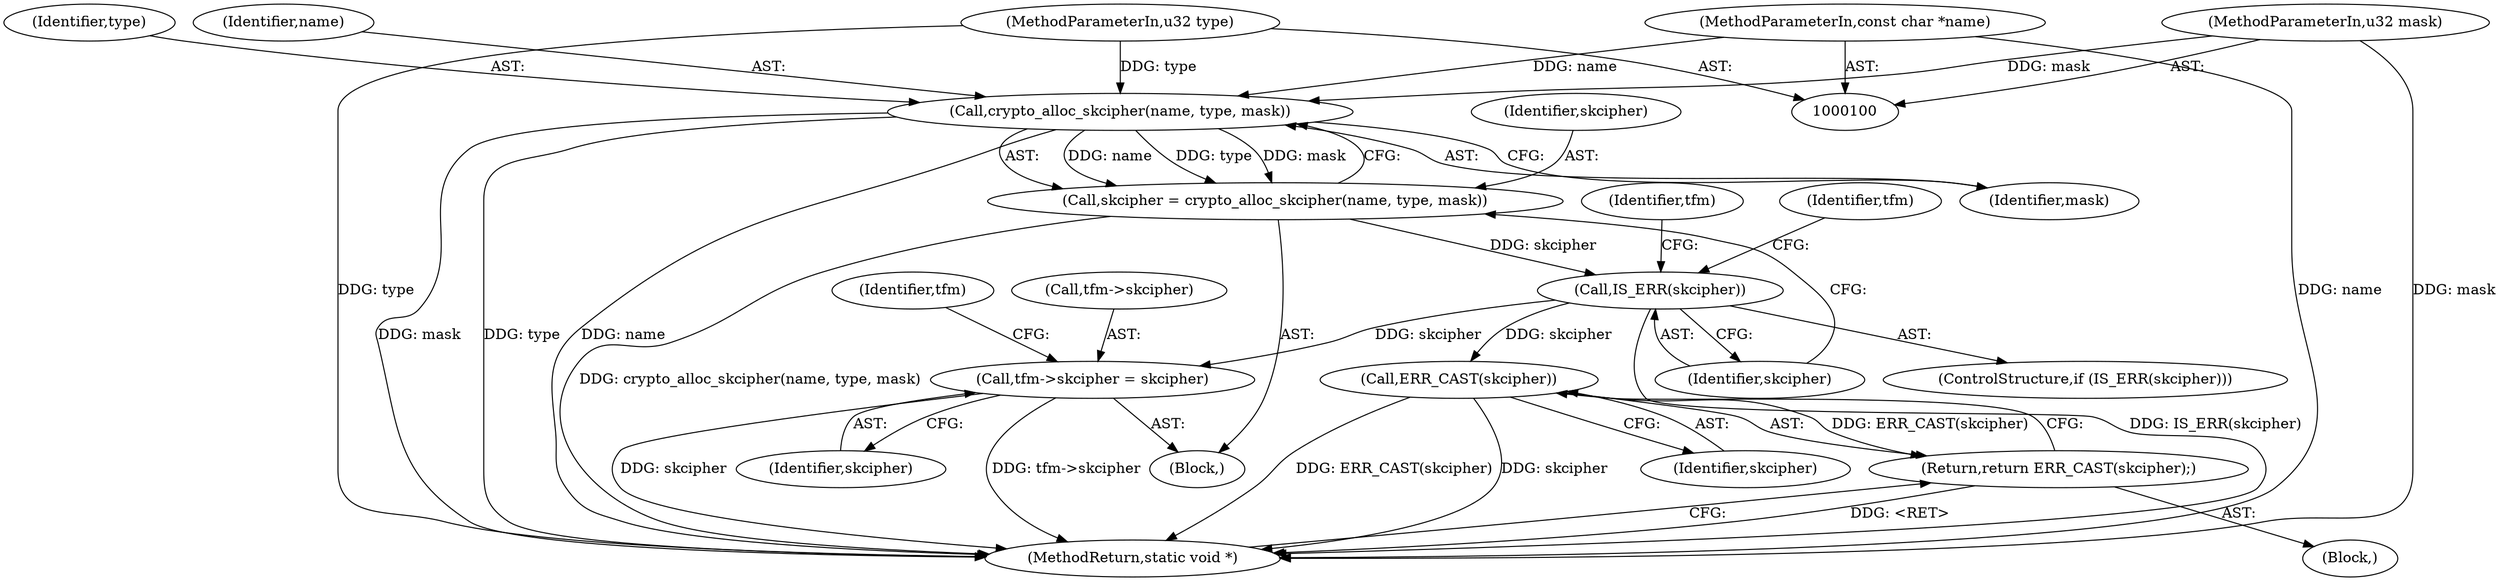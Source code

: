 digraph "0_linux_dd504589577d8e8e70f51f997ad487a4cb6c026f_0@API" {
"1000123" [label="(Call,crypto_alloc_skcipher(name, type, mask))"];
"1000101" [label="(MethodParameterIn,const char *name)"];
"1000102" [label="(MethodParameterIn,u32 type)"];
"1000103" [label="(MethodParameterIn,u32 mask)"];
"1000121" [label="(Call,skcipher = crypto_alloc_skcipher(name, type, mask))"];
"1000128" [label="(Call,IS_ERR(skcipher))"];
"1000134" [label="(Call,ERR_CAST(skcipher))"];
"1000133" [label="(Return,return ERR_CAST(skcipher);)"];
"1000136" [label="(Call,tfm->skcipher = skcipher)"];
"1000140" [label="(Identifier,skcipher)"];
"1000122" [label="(Identifier,skcipher)"];
"1000126" [label="(Identifier,mask)"];
"1000101" [label="(MethodParameterIn,const char *name)"];
"1000125" [label="(Identifier,type)"];
"1000128" [label="(Call,IS_ERR(skcipher))"];
"1000133" [label="(Return,return ERR_CAST(skcipher);)"];
"1000103" [label="(MethodParameterIn,u32 mask)"];
"1000136" [label="(Call,tfm->skcipher = skcipher)"];
"1000138" [label="(Identifier,tfm)"];
"1000129" [label="(Identifier,skcipher)"];
"1000137" [label="(Call,tfm->skcipher)"];
"1000121" [label="(Call,skcipher = crypto_alloc_skcipher(name, type, mask))"];
"1000143" [label="(MethodReturn,static void *)"];
"1000142" [label="(Identifier,tfm)"];
"1000123" [label="(Call,crypto_alloc_skcipher(name, type, mask))"];
"1000102" [label="(MethodParameterIn,u32 type)"];
"1000104" [label="(Block,)"];
"1000135" [label="(Identifier,skcipher)"];
"1000134" [label="(Call,ERR_CAST(skcipher))"];
"1000130" [label="(Block,)"];
"1000132" [label="(Identifier,tfm)"];
"1000127" [label="(ControlStructure,if (IS_ERR(skcipher)))"];
"1000124" [label="(Identifier,name)"];
"1000123" -> "1000121"  [label="AST: "];
"1000123" -> "1000126"  [label="CFG: "];
"1000124" -> "1000123"  [label="AST: "];
"1000125" -> "1000123"  [label="AST: "];
"1000126" -> "1000123"  [label="AST: "];
"1000121" -> "1000123"  [label="CFG: "];
"1000123" -> "1000143"  [label="DDG: mask"];
"1000123" -> "1000143"  [label="DDG: type"];
"1000123" -> "1000143"  [label="DDG: name"];
"1000123" -> "1000121"  [label="DDG: name"];
"1000123" -> "1000121"  [label="DDG: type"];
"1000123" -> "1000121"  [label="DDG: mask"];
"1000101" -> "1000123"  [label="DDG: name"];
"1000102" -> "1000123"  [label="DDG: type"];
"1000103" -> "1000123"  [label="DDG: mask"];
"1000101" -> "1000100"  [label="AST: "];
"1000101" -> "1000143"  [label="DDG: name"];
"1000102" -> "1000100"  [label="AST: "];
"1000102" -> "1000143"  [label="DDG: type"];
"1000103" -> "1000100"  [label="AST: "];
"1000103" -> "1000143"  [label="DDG: mask"];
"1000121" -> "1000104"  [label="AST: "];
"1000122" -> "1000121"  [label="AST: "];
"1000129" -> "1000121"  [label="CFG: "];
"1000121" -> "1000143"  [label="DDG: crypto_alloc_skcipher(name, type, mask)"];
"1000121" -> "1000128"  [label="DDG: skcipher"];
"1000128" -> "1000127"  [label="AST: "];
"1000128" -> "1000129"  [label="CFG: "];
"1000129" -> "1000128"  [label="AST: "];
"1000132" -> "1000128"  [label="CFG: "];
"1000138" -> "1000128"  [label="CFG: "];
"1000128" -> "1000143"  [label="DDG: IS_ERR(skcipher)"];
"1000128" -> "1000134"  [label="DDG: skcipher"];
"1000128" -> "1000136"  [label="DDG: skcipher"];
"1000134" -> "1000133"  [label="AST: "];
"1000134" -> "1000135"  [label="CFG: "];
"1000135" -> "1000134"  [label="AST: "];
"1000133" -> "1000134"  [label="CFG: "];
"1000134" -> "1000143"  [label="DDG: ERR_CAST(skcipher)"];
"1000134" -> "1000143"  [label="DDG: skcipher"];
"1000134" -> "1000133"  [label="DDG: ERR_CAST(skcipher)"];
"1000133" -> "1000130"  [label="AST: "];
"1000143" -> "1000133"  [label="CFG: "];
"1000133" -> "1000143"  [label="DDG: <RET>"];
"1000136" -> "1000104"  [label="AST: "];
"1000136" -> "1000140"  [label="CFG: "];
"1000137" -> "1000136"  [label="AST: "];
"1000140" -> "1000136"  [label="AST: "];
"1000142" -> "1000136"  [label="CFG: "];
"1000136" -> "1000143"  [label="DDG: skcipher"];
"1000136" -> "1000143"  [label="DDG: tfm->skcipher"];
}
